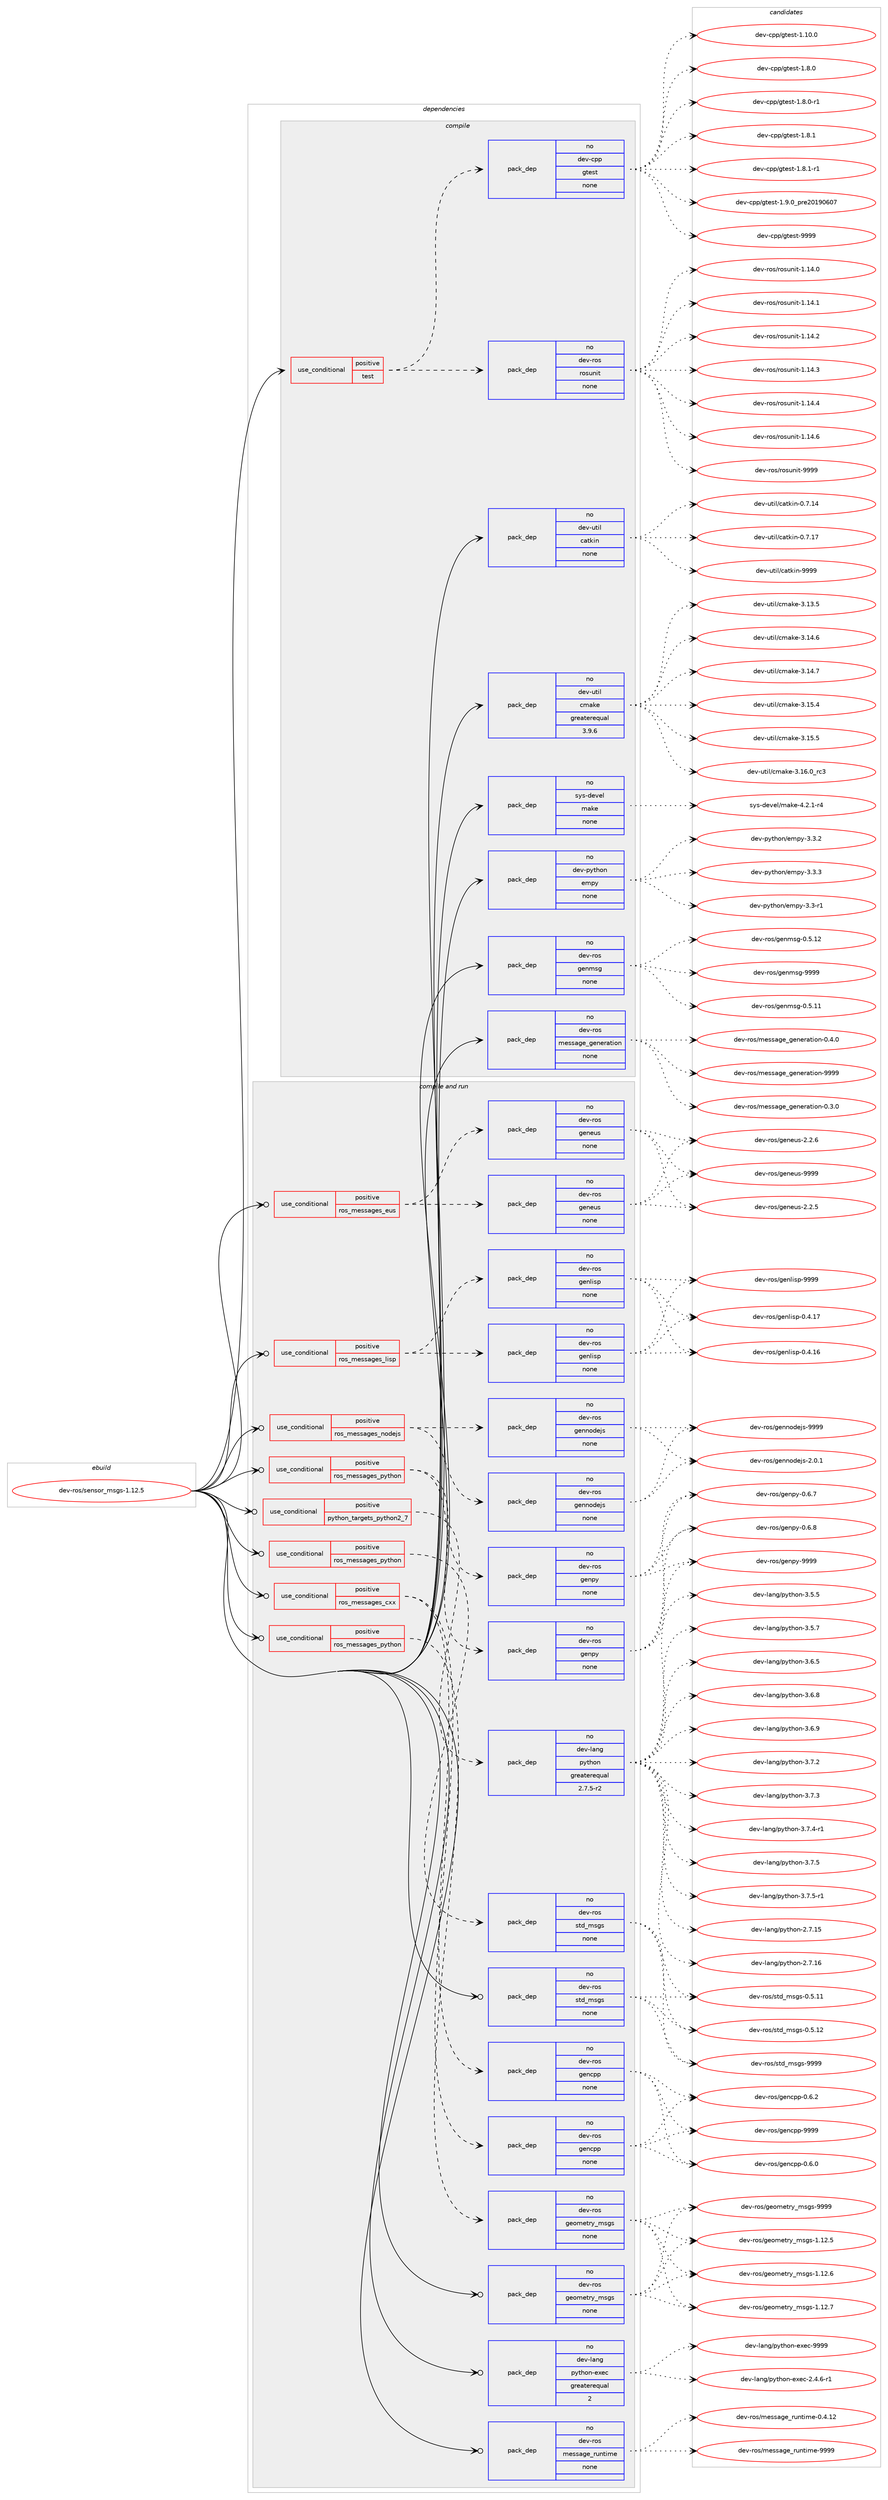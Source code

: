 digraph prolog {

# *************
# Graph options
# *************

newrank=true;
concentrate=true;
compound=true;
graph [rankdir=LR,fontname=Helvetica,fontsize=10,ranksep=1.5];#, ranksep=2.5, nodesep=0.2];
edge  [arrowhead=vee];
node  [fontname=Helvetica,fontsize=10];

# **********
# The ebuild
# **********

subgraph cluster_leftcol {
color=gray;
rank=same;
label=<<i>ebuild</i>>;
id [label="dev-ros/sensor_msgs-1.12.5", color=red, width=4, href="../dev-ros/sensor_msgs-1.12.5.svg"];
}

# ****************
# The dependencies
# ****************

subgraph cluster_midcol {
color=gray;
label=<<i>dependencies</i>>;
subgraph cluster_compile {
fillcolor="#eeeeee";
style=filled;
label=<<i>compile</i>>;
subgraph cond155385 {
dependency666974 [label=<<TABLE BORDER="0" CELLBORDER="1" CELLSPACING="0" CELLPADDING="4"><TR><TD ROWSPAN="3" CELLPADDING="10">use_conditional</TD></TR><TR><TD>positive</TD></TR><TR><TD>test</TD></TR></TABLE>>, shape=none, color=red];
subgraph pack499683 {
dependency666975 [label=<<TABLE BORDER="0" CELLBORDER="1" CELLSPACING="0" CELLPADDING="4" WIDTH="220"><TR><TD ROWSPAN="6" CELLPADDING="30">pack_dep</TD></TR><TR><TD WIDTH="110">no</TD></TR><TR><TD>dev-cpp</TD></TR><TR><TD>gtest</TD></TR><TR><TD>none</TD></TR><TR><TD></TD></TR></TABLE>>, shape=none, color=blue];
}
dependency666974:e -> dependency666975:w [weight=20,style="dashed",arrowhead="vee"];
subgraph pack499684 {
dependency666976 [label=<<TABLE BORDER="0" CELLBORDER="1" CELLSPACING="0" CELLPADDING="4" WIDTH="220"><TR><TD ROWSPAN="6" CELLPADDING="30">pack_dep</TD></TR><TR><TD WIDTH="110">no</TD></TR><TR><TD>dev-ros</TD></TR><TR><TD>rosunit</TD></TR><TR><TD>none</TD></TR><TR><TD></TD></TR></TABLE>>, shape=none, color=blue];
}
dependency666974:e -> dependency666976:w [weight=20,style="dashed",arrowhead="vee"];
}
id:e -> dependency666974:w [weight=20,style="solid",arrowhead="vee"];
subgraph pack499685 {
dependency666977 [label=<<TABLE BORDER="0" CELLBORDER="1" CELLSPACING="0" CELLPADDING="4" WIDTH="220"><TR><TD ROWSPAN="6" CELLPADDING="30">pack_dep</TD></TR><TR><TD WIDTH="110">no</TD></TR><TR><TD>dev-python</TD></TR><TR><TD>empy</TD></TR><TR><TD>none</TD></TR><TR><TD></TD></TR></TABLE>>, shape=none, color=blue];
}
id:e -> dependency666977:w [weight=20,style="solid",arrowhead="vee"];
subgraph pack499686 {
dependency666978 [label=<<TABLE BORDER="0" CELLBORDER="1" CELLSPACING="0" CELLPADDING="4" WIDTH="220"><TR><TD ROWSPAN="6" CELLPADDING="30">pack_dep</TD></TR><TR><TD WIDTH="110">no</TD></TR><TR><TD>dev-ros</TD></TR><TR><TD>genmsg</TD></TR><TR><TD>none</TD></TR><TR><TD></TD></TR></TABLE>>, shape=none, color=blue];
}
id:e -> dependency666978:w [weight=20,style="solid",arrowhead="vee"];
subgraph pack499687 {
dependency666979 [label=<<TABLE BORDER="0" CELLBORDER="1" CELLSPACING="0" CELLPADDING="4" WIDTH="220"><TR><TD ROWSPAN="6" CELLPADDING="30">pack_dep</TD></TR><TR><TD WIDTH="110">no</TD></TR><TR><TD>dev-ros</TD></TR><TR><TD>message_generation</TD></TR><TR><TD>none</TD></TR><TR><TD></TD></TR></TABLE>>, shape=none, color=blue];
}
id:e -> dependency666979:w [weight=20,style="solid",arrowhead="vee"];
subgraph pack499688 {
dependency666980 [label=<<TABLE BORDER="0" CELLBORDER="1" CELLSPACING="0" CELLPADDING="4" WIDTH="220"><TR><TD ROWSPAN="6" CELLPADDING="30">pack_dep</TD></TR><TR><TD WIDTH="110">no</TD></TR><TR><TD>dev-util</TD></TR><TR><TD>catkin</TD></TR><TR><TD>none</TD></TR><TR><TD></TD></TR></TABLE>>, shape=none, color=blue];
}
id:e -> dependency666980:w [weight=20,style="solid",arrowhead="vee"];
subgraph pack499689 {
dependency666981 [label=<<TABLE BORDER="0" CELLBORDER="1" CELLSPACING="0" CELLPADDING="4" WIDTH="220"><TR><TD ROWSPAN="6" CELLPADDING="30">pack_dep</TD></TR><TR><TD WIDTH="110">no</TD></TR><TR><TD>dev-util</TD></TR><TR><TD>cmake</TD></TR><TR><TD>greaterequal</TD></TR><TR><TD>3.9.6</TD></TR></TABLE>>, shape=none, color=blue];
}
id:e -> dependency666981:w [weight=20,style="solid",arrowhead="vee"];
subgraph pack499690 {
dependency666982 [label=<<TABLE BORDER="0" CELLBORDER="1" CELLSPACING="0" CELLPADDING="4" WIDTH="220"><TR><TD ROWSPAN="6" CELLPADDING="30">pack_dep</TD></TR><TR><TD WIDTH="110">no</TD></TR><TR><TD>sys-devel</TD></TR><TR><TD>make</TD></TR><TR><TD>none</TD></TR><TR><TD></TD></TR></TABLE>>, shape=none, color=blue];
}
id:e -> dependency666982:w [weight=20,style="solid",arrowhead="vee"];
}
subgraph cluster_compileandrun {
fillcolor="#eeeeee";
style=filled;
label=<<i>compile and run</i>>;
subgraph cond155386 {
dependency666983 [label=<<TABLE BORDER="0" CELLBORDER="1" CELLSPACING="0" CELLPADDING="4"><TR><TD ROWSPAN="3" CELLPADDING="10">use_conditional</TD></TR><TR><TD>positive</TD></TR><TR><TD>python_targets_python2_7</TD></TR></TABLE>>, shape=none, color=red];
subgraph pack499691 {
dependency666984 [label=<<TABLE BORDER="0" CELLBORDER="1" CELLSPACING="0" CELLPADDING="4" WIDTH="220"><TR><TD ROWSPAN="6" CELLPADDING="30">pack_dep</TD></TR><TR><TD WIDTH="110">no</TD></TR><TR><TD>dev-lang</TD></TR><TR><TD>python</TD></TR><TR><TD>greaterequal</TD></TR><TR><TD>2.7.5-r2</TD></TR></TABLE>>, shape=none, color=blue];
}
dependency666983:e -> dependency666984:w [weight=20,style="dashed",arrowhead="vee"];
}
id:e -> dependency666983:w [weight=20,style="solid",arrowhead="odotvee"];
subgraph cond155387 {
dependency666985 [label=<<TABLE BORDER="0" CELLBORDER="1" CELLSPACING="0" CELLPADDING="4"><TR><TD ROWSPAN="3" CELLPADDING="10">use_conditional</TD></TR><TR><TD>positive</TD></TR><TR><TD>ros_messages_cxx</TD></TR></TABLE>>, shape=none, color=red];
subgraph pack499692 {
dependency666986 [label=<<TABLE BORDER="0" CELLBORDER="1" CELLSPACING="0" CELLPADDING="4" WIDTH="220"><TR><TD ROWSPAN="6" CELLPADDING="30">pack_dep</TD></TR><TR><TD WIDTH="110">no</TD></TR><TR><TD>dev-ros</TD></TR><TR><TD>gencpp</TD></TR><TR><TD>none</TD></TR><TR><TD></TD></TR></TABLE>>, shape=none, color=blue];
}
dependency666985:e -> dependency666986:w [weight=20,style="dashed",arrowhead="vee"];
subgraph pack499693 {
dependency666987 [label=<<TABLE BORDER="0" CELLBORDER="1" CELLSPACING="0" CELLPADDING="4" WIDTH="220"><TR><TD ROWSPAN="6" CELLPADDING="30">pack_dep</TD></TR><TR><TD WIDTH="110">no</TD></TR><TR><TD>dev-ros</TD></TR><TR><TD>gencpp</TD></TR><TR><TD>none</TD></TR><TR><TD></TD></TR></TABLE>>, shape=none, color=blue];
}
dependency666985:e -> dependency666987:w [weight=20,style="dashed",arrowhead="vee"];
}
id:e -> dependency666985:w [weight=20,style="solid",arrowhead="odotvee"];
subgraph cond155388 {
dependency666988 [label=<<TABLE BORDER="0" CELLBORDER="1" CELLSPACING="0" CELLPADDING="4"><TR><TD ROWSPAN="3" CELLPADDING="10">use_conditional</TD></TR><TR><TD>positive</TD></TR><TR><TD>ros_messages_eus</TD></TR></TABLE>>, shape=none, color=red];
subgraph pack499694 {
dependency666989 [label=<<TABLE BORDER="0" CELLBORDER="1" CELLSPACING="0" CELLPADDING="4" WIDTH="220"><TR><TD ROWSPAN="6" CELLPADDING="30">pack_dep</TD></TR><TR><TD WIDTH="110">no</TD></TR><TR><TD>dev-ros</TD></TR><TR><TD>geneus</TD></TR><TR><TD>none</TD></TR><TR><TD></TD></TR></TABLE>>, shape=none, color=blue];
}
dependency666988:e -> dependency666989:w [weight=20,style="dashed",arrowhead="vee"];
subgraph pack499695 {
dependency666990 [label=<<TABLE BORDER="0" CELLBORDER="1" CELLSPACING="0" CELLPADDING="4" WIDTH="220"><TR><TD ROWSPAN="6" CELLPADDING="30">pack_dep</TD></TR><TR><TD WIDTH="110">no</TD></TR><TR><TD>dev-ros</TD></TR><TR><TD>geneus</TD></TR><TR><TD>none</TD></TR><TR><TD></TD></TR></TABLE>>, shape=none, color=blue];
}
dependency666988:e -> dependency666990:w [weight=20,style="dashed",arrowhead="vee"];
}
id:e -> dependency666988:w [weight=20,style="solid",arrowhead="odotvee"];
subgraph cond155389 {
dependency666991 [label=<<TABLE BORDER="0" CELLBORDER="1" CELLSPACING="0" CELLPADDING="4"><TR><TD ROWSPAN="3" CELLPADDING="10">use_conditional</TD></TR><TR><TD>positive</TD></TR><TR><TD>ros_messages_lisp</TD></TR></TABLE>>, shape=none, color=red];
subgraph pack499696 {
dependency666992 [label=<<TABLE BORDER="0" CELLBORDER="1" CELLSPACING="0" CELLPADDING="4" WIDTH="220"><TR><TD ROWSPAN="6" CELLPADDING="30">pack_dep</TD></TR><TR><TD WIDTH="110">no</TD></TR><TR><TD>dev-ros</TD></TR><TR><TD>genlisp</TD></TR><TR><TD>none</TD></TR><TR><TD></TD></TR></TABLE>>, shape=none, color=blue];
}
dependency666991:e -> dependency666992:w [weight=20,style="dashed",arrowhead="vee"];
subgraph pack499697 {
dependency666993 [label=<<TABLE BORDER="0" CELLBORDER="1" CELLSPACING="0" CELLPADDING="4" WIDTH="220"><TR><TD ROWSPAN="6" CELLPADDING="30">pack_dep</TD></TR><TR><TD WIDTH="110">no</TD></TR><TR><TD>dev-ros</TD></TR><TR><TD>genlisp</TD></TR><TR><TD>none</TD></TR><TR><TD></TD></TR></TABLE>>, shape=none, color=blue];
}
dependency666991:e -> dependency666993:w [weight=20,style="dashed",arrowhead="vee"];
}
id:e -> dependency666991:w [weight=20,style="solid",arrowhead="odotvee"];
subgraph cond155390 {
dependency666994 [label=<<TABLE BORDER="0" CELLBORDER="1" CELLSPACING="0" CELLPADDING="4"><TR><TD ROWSPAN="3" CELLPADDING="10">use_conditional</TD></TR><TR><TD>positive</TD></TR><TR><TD>ros_messages_nodejs</TD></TR></TABLE>>, shape=none, color=red];
subgraph pack499698 {
dependency666995 [label=<<TABLE BORDER="0" CELLBORDER="1" CELLSPACING="0" CELLPADDING="4" WIDTH="220"><TR><TD ROWSPAN="6" CELLPADDING="30">pack_dep</TD></TR><TR><TD WIDTH="110">no</TD></TR><TR><TD>dev-ros</TD></TR><TR><TD>gennodejs</TD></TR><TR><TD>none</TD></TR><TR><TD></TD></TR></TABLE>>, shape=none, color=blue];
}
dependency666994:e -> dependency666995:w [weight=20,style="dashed",arrowhead="vee"];
subgraph pack499699 {
dependency666996 [label=<<TABLE BORDER="0" CELLBORDER="1" CELLSPACING="0" CELLPADDING="4" WIDTH="220"><TR><TD ROWSPAN="6" CELLPADDING="30">pack_dep</TD></TR><TR><TD WIDTH="110">no</TD></TR><TR><TD>dev-ros</TD></TR><TR><TD>gennodejs</TD></TR><TR><TD>none</TD></TR><TR><TD></TD></TR></TABLE>>, shape=none, color=blue];
}
dependency666994:e -> dependency666996:w [weight=20,style="dashed",arrowhead="vee"];
}
id:e -> dependency666994:w [weight=20,style="solid",arrowhead="odotvee"];
subgraph cond155391 {
dependency666997 [label=<<TABLE BORDER="0" CELLBORDER="1" CELLSPACING="0" CELLPADDING="4"><TR><TD ROWSPAN="3" CELLPADDING="10">use_conditional</TD></TR><TR><TD>positive</TD></TR><TR><TD>ros_messages_python</TD></TR></TABLE>>, shape=none, color=red];
subgraph pack499700 {
dependency666998 [label=<<TABLE BORDER="0" CELLBORDER="1" CELLSPACING="0" CELLPADDING="4" WIDTH="220"><TR><TD ROWSPAN="6" CELLPADDING="30">pack_dep</TD></TR><TR><TD WIDTH="110">no</TD></TR><TR><TD>dev-ros</TD></TR><TR><TD>genpy</TD></TR><TR><TD>none</TD></TR><TR><TD></TD></TR></TABLE>>, shape=none, color=blue];
}
dependency666997:e -> dependency666998:w [weight=20,style="dashed",arrowhead="vee"];
subgraph pack499701 {
dependency666999 [label=<<TABLE BORDER="0" CELLBORDER="1" CELLSPACING="0" CELLPADDING="4" WIDTH="220"><TR><TD ROWSPAN="6" CELLPADDING="30">pack_dep</TD></TR><TR><TD WIDTH="110">no</TD></TR><TR><TD>dev-ros</TD></TR><TR><TD>genpy</TD></TR><TR><TD>none</TD></TR><TR><TD></TD></TR></TABLE>>, shape=none, color=blue];
}
dependency666997:e -> dependency666999:w [weight=20,style="dashed",arrowhead="vee"];
}
id:e -> dependency666997:w [weight=20,style="solid",arrowhead="odotvee"];
subgraph cond155392 {
dependency667000 [label=<<TABLE BORDER="0" CELLBORDER="1" CELLSPACING="0" CELLPADDING="4"><TR><TD ROWSPAN="3" CELLPADDING="10">use_conditional</TD></TR><TR><TD>positive</TD></TR><TR><TD>ros_messages_python</TD></TR></TABLE>>, shape=none, color=red];
subgraph pack499702 {
dependency667001 [label=<<TABLE BORDER="0" CELLBORDER="1" CELLSPACING="0" CELLPADDING="4" WIDTH="220"><TR><TD ROWSPAN="6" CELLPADDING="30">pack_dep</TD></TR><TR><TD WIDTH="110">no</TD></TR><TR><TD>dev-ros</TD></TR><TR><TD>geometry_msgs</TD></TR><TR><TD>none</TD></TR><TR><TD></TD></TR></TABLE>>, shape=none, color=blue];
}
dependency667000:e -> dependency667001:w [weight=20,style="dashed",arrowhead="vee"];
}
id:e -> dependency667000:w [weight=20,style="solid",arrowhead="odotvee"];
subgraph cond155393 {
dependency667002 [label=<<TABLE BORDER="0" CELLBORDER="1" CELLSPACING="0" CELLPADDING="4"><TR><TD ROWSPAN="3" CELLPADDING="10">use_conditional</TD></TR><TR><TD>positive</TD></TR><TR><TD>ros_messages_python</TD></TR></TABLE>>, shape=none, color=red];
subgraph pack499703 {
dependency667003 [label=<<TABLE BORDER="0" CELLBORDER="1" CELLSPACING="0" CELLPADDING="4" WIDTH="220"><TR><TD ROWSPAN="6" CELLPADDING="30">pack_dep</TD></TR><TR><TD WIDTH="110">no</TD></TR><TR><TD>dev-ros</TD></TR><TR><TD>std_msgs</TD></TR><TR><TD>none</TD></TR><TR><TD></TD></TR></TABLE>>, shape=none, color=blue];
}
dependency667002:e -> dependency667003:w [weight=20,style="dashed",arrowhead="vee"];
}
id:e -> dependency667002:w [weight=20,style="solid",arrowhead="odotvee"];
subgraph pack499704 {
dependency667004 [label=<<TABLE BORDER="0" CELLBORDER="1" CELLSPACING="0" CELLPADDING="4" WIDTH="220"><TR><TD ROWSPAN="6" CELLPADDING="30">pack_dep</TD></TR><TR><TD WIDTH="110">no</TD></TR><TR><TD>dev-lang</TD></TR><TR><TD>python-exec</TD></TR><TR><TD>greaterequal</TD></TR><TR><TD>2</TD></TR></TABLE>>, shape=none, color=blue];
}
id:e -> dependency667004:w [weight=20,style="solid",arrowhead="odotvee"];
subgraph pack499705 {
dependency667005 [label=<<TABLE BORDER="0" CELLBORDER="1" CELLSPACING="0" CELLPADDING="4" WIDTH="220"><TR><TD ROWSPAN="6" CELLPADDING="30">pack_dep</TD></TR><TR><TD WIDTH="110">no</TD></TR><TR><TD>dev-ros</TD></TR><TR><TD>geometry_msgs</TD></TR><TR><TD>none</TD></TR><TR><TD></TD></TR></TABLE>>, shape=none, color=blue];
}
id:e -> dependency667005:w [weight=20,style="solid",arrowhead="odotvee"];
subgraph pack499706 {
dependency667006 [label=<<TABLE BORDER="0" CELLBORDER="1" CELLSPACING="0" CELLPADDING="4" WIDTH="220"><TR><TD ROWSPAN="6" CELLPADDING="30">pack_dep</TD></TR><TR><TD WIDTH="110">no</TD></TR><TR><TD>dev-ros</TD></TR><TR><TD>message_runtime</TD></TR><TR><TD>none</TD></TR><TR><TD></TD></TR></TABLE>>, shape=none, color=blue];
}
id:e -> dependency667006:w [weight=20,style="solid",arrowhead="odotvee"];
subgraph pack499707 {
dependency667007 [label=<<TABLE BORDER="0" CELLBORDER="1" CELLSPACING="0" CELLPADDING="4" WIDTH="220"><TR><TD ROWSPAN="6" CELLPADDING="30">pack_dep</TD></TR><TR><TD WIDTH="110">no</TD></TR><TR><TD>dev-ros</TD></TR><TR><TD>std_msgs</TD></TR><TR><TD>none</TD></TR><TR><TD></TD></TR></TABLE>>, shape=none, color=blue];
}
id:e -> dependency667007:w [weight=20,style="solid",arrowhead="odotvee"];
}
subgraph cluster_run {
fillcolor="#eeeeee";
style=filled;
label=<<i>run</i>>;
}
}

# **************
# The candidates
# **************

subgraph cluster_choices {
rank=same;
color=gray;
label=<<i>candidates</i>>;

subgraph choice499683 {
color=black;
nodesep=1;
choice10010111845991121124710311610111511645494649484648 [label="dev-cpp/gtest-1.10.0", color=red, width=4,href="../dev-cpp/gtest-1.10.0.svg"];
choice100101118459911211247103116101115116454946564648 [label="dev-cpp/gtest-1.8.0", color=red, width=4,href="../dev-cpp/gtest-1.8.0.svg"];
choice1001011184599112112471031161011151164549465646484511449 [label="dev-cpp/gtest-1.8.0-r1", color=red, width=4,href="../dev-cpp/gtest-1.8.0-r1.svg"];
choice100101118459911211247103116101115116454946564649 [label="dev-cpp/gtest-1.8.1", color=red, width=4,href="../dev-cpp/gtest-1.8.1.svg"];
choice1001011184599112112471031161011151164549465646494511449 [label="dev-cpp/gtest-1.8.1-r1", color=red, width=4,href="../dev-cpp/gtest-1.8.1-r1.svg"];
choice100101118459911211247103116101115116454946574648951121141015048495748544855 [label="dev-cpp/gtest-1.9.0_pre20190607", color=red, width=4,href="../dev-cpp/gtest-1.9.0_pre20190607.svg"];
choice1001011184599112112471031161011151164557575757 [label="dev-cpp/gtest-9999", color=red, width=4,href="../dev-cpp/gtest-9999.svg"];
dependency666975:e -> choice10010111845991121124710311610111511645494649484648:w [style=dotted,weight="100"];
dependency666975:e -> choice100101118459911211247103116101115116454946564648:w [style=dotted,weight="100"];
dependency666975:e -> choice1001011184599112112471031161011151164549465646484511449:w [style=dotted,weight="100"];
dependency666975:e -> choice100101118459911211247103116101115116454946564649:w [style=dotted,weight="100"];
dependency666975:e -> choice1001011184599112112471031161011151164549465646494511449:w [style=dotted,weight="100"];
dependency666975:e -> choice100101118459911211247103116101115116454946574648951121141015048495748544855:w [style=dotted,weight="100"];
dependency666975:e -> choice1001011184599112112471031161011151164557575757:w [style=dotted,weight="100"];
}
subgraph choice499684 {
color=black;
nodesep=1;
choice100101118451141111154711411111511711010511645494649524648 [label="dev-ros/rosunit-1.14.0", color=red, width=4,href="../dev-ros/rosunit-1.14.0.svg"];
choice100101118451141111154711411111511711010511645494649524649 [label="dev-ros/rosunit-1.14.1", color=red, width=4,href="../dev-ros/rosunit-1.14.1.svg"];
choice100101118451141111154711411111511711010511645494649524650 [label="dev-ros/rosunit-1.14.2", color=red, width=4,href="../dev-ros/rosunit-1.14.2.svg"];
choice100101118451141111154711411111511711010511645494649524651 [label="dev-ros/rosunit-1.14.3", color=red, width=4,href="../dev-ros/rosunit-1.14.3.svg"];
choice100101118451141111154711411111511711010511645494649524652 [label="dev-ros/rosunit-1.14.4", color=red, width=4,href="../dev-ros/rosunit-1.14.4.svg"];
choice100101118451141111154711411111511711010511645494649524654 [label="dev-ros/rosunit-1.14.6", color=red, width=4,href="../dev-ros/rosunit-1.14.6.svg"];
choice10010111845114111115471141111151171101051164557575757 [label="dev-ros/rosunit-9999", color=red, width=4,href="../dev-ros/rosunit-9999.svg"];
dependency666976:e -> choice100101118451141111154711411111511711010511645494649524648:w [style=dotted,weight="100"];
dependency666976:e -> choice100101118451141111154711411111511711010511645494649524649:w [style=dotted,weight="100"];
dependency666976:e -> choice100101118451141111154711411111511711010511645494649524650:w [style=dotted,weight="100"];
dependency666976:e -> choice100101118451141111154711411111511711010511645494649524651:w [style=dotted,weight="100"];
dependency666976:e -> choice100101118451141111154711411111511711010511645494649524652:w [style=dotted,weight="100"];
dependency666976:e -> choice100101118451141111154711411111511711010511645494649524654:w [style=dotted,weight="100"];
dependency666976:e -> choice10010111845114111115471141111151171101051164557575757:w [style=dotted,weight="100"];
}
subgraph choice499685 {
color=black;
nodesep=1;
choice1001011184511212111610411111047101109112121455146514511449 [label="dev-python/empy-3.3-r1", color=red, width=4,href="../dev-python/empy-3.3-r1.svg"];
choice1001011184511212111610411111047101109112121455146514650 [label="dev-python/empy-3.3.2", color=red, width=4,href="../dev-python/empy-3.3.2.svg"];
choice1001011184511212111610411111047101109112121455146514651 [label="dev-python/empy-3.3.3", color=red, width=4,href="../dev-python/empy-3.3.3.svg"];
dependency666977:e -> choice1001011184511212111610411111047101109112121455146514511449:w [style=dotted,weight="100"];
dependency666977:e -> choice1001011184511212111610411111047101109112121455146514650:w [style=dotted,weight="100"];
dependency666977:e -> choice1001011184511212111610411111047101109112121455146514651:w [style=dotted,weight="100"];
}
subgraph choice499686 {
color=black;
nodesep=1;
choice100101118451141111154710310111010911510345484653464949 [label="dev-ros/genmsg-0.5.11", color=red, width=4,href="../dev-ros/genmsg-0.5.11.svg"];
choice100101118451141111154710310111010911510345484653464950 [label="dev-ros/genmsg-0.5.12", color=red, width=4,href="../dev-ros/genmsg-0.5.12.svg"];
choice10010111845114111115471031011101091151034557575757 [label="dev-ros/genmsg-9999", color=red, width=4,href="../dev-ros/genmsg-9999.svg"];
dependency666978:e -> choice100101118451141111154710310111010911510345484653464949:w [style=dotted,weight="100"];
dependency666978:e -> choice100101118451141111154710310111010911510345484653464950:w [style=dotted,weight="100"];
dependency666978:e -> choice10010111845114111115471031011101091151034557575757:w [style=dotted,weight="100"];
}
subgraph choice499687 {
color=black;
nodesep=1;
choice1001011184511411111547109101115115971031019510310111010111497116105111110454846514648 [label="dev-ros/message_generation-0.3.0", color=red, width=4,href="../dev-ros/message_generation-0.3.0.svg"];
choice1001011184511411111547109101115115971031019510310111010111497116105111110454846524648 [label="dev-ros/message_generation-0.4.0", color=red, width=4,href="../dev-ros/message_generation-0.4.0.svg"];
choice10010111845114111115471091011151159710310195103101110101114971161051111104557575757 [label="dev-ros/message_generation-9999", color=red, width=4,href="../dev-ros/message_generation-9999.svg"];
dependency666979:e -> choice1001011184511411111547109101115115971031019510310111010111497116105111110454846514648:w [style=dotted,weight="100"];
dependency666979:e -> choice1001011184511411111547109101115115971031019510310111010111497116105111110454846524648:w [style=dotted,weight="100"];
dependency666979:e -> choice10010111845114111115471091011151159710310195103101110101114971161051111104557575757:w [style=dotted,weight="100"];
}
subgraph choice499688 {
color=black;
nodesep=1;
choice1001011184511711610510847999711610710511045484655464952 [label="dev-util/catkin-0.7.14", color=red, width=4,href="../dev-util/catkin-0.7.14.svg"];
choice1001011184511711610510847999711610710511045484655464955 [label="dev-util/catkin-0.7.17", color=red, width=4,href="../dev-util/catkin-0.7.17.svg"];
choice100101118451171161051084799971161071051104557575757 [label="dev-util/catkin-9999", color=red, width=4,href="../dev-util/catkin-9999.svg"];
dependency666980:e -> choice1001011184511711610510847999711610710511045484655464952:w [style=dotted,weight="100"];
dependency666980:e -> choice1001011184511711610510847999711610710511045484655464955:w [style=dotted,weight="100"];
dependency666980:e -> choice100101118451171161051084799971161071051104557575757:w [style=dotted,weight="100"];
}
subgraph choice499689 {
color=black;
nodesep=1;
choice1001011184511711610510847991099710710145514649514653 [label="dev-util/cmake-3.13.5", color=red, width=4,href="../dev-util/cmake-3.13.5.svg"];
choice1001011184511711610510847991099710710145514649524654 [label="dev-util/cmake-3.14.6", color=red, width=4,href="../dev-util/cmake-3.14.6.svg"];
choice1001011184511711610510847991099710710145514649524655 [label="dev-util/cmake-3.14.7", color=red, width=4,href="../dev-util/cmake-3.14.7.svg"];
choice1001011184511711610510847991099710710145514649534652 [label="dev-util/cmake-3.15.4", color=red, width=4,href="../dev-util/cmake-3.15.4.svg"];
choice1001011184511711610510847991099710710145514649534653 [label="dev-util/cmake-3.15.5", color=red, width=4,href="../dev-util/cmake-3.15.5.svg"];
choice1001011184511711610510847991099710710145514649544648951149951 [label="dev-util/cmake-3.16.0_rc3", color=red, width=4,href="../dev-util/cmake-3.16.0_rc3.svg"];
dependency666981:e -> choice1001011184511711610510847991099710710145514649514653:w [style=dotted,weight="100"];
dependency666981:e -> choice1001011184511711610510847991099710710145514649524654:w [style=dotted,weight="100"];
dependency666981:e -> choice1001011184511711610510847991099710710145514649524655:w [style=dotted,weight="100"];
dependency666981:e -> choice1001011184511711610510847991099710710145514649534652:w [style=dotted,weight="100"];
dependency666981:e -> choice1001011184511711610510847991099710710145514649534653:w [style=dotted,weight="100"];
dependency666981:e -> choice1001011184511711610510847991099710710145514649544648951149951:w [style=dotted,weight="100"];
}
subgraph choice499690 {
color=black;
nodesep=1;
choice1151211154510010111810110847109971071014552465046494511452 [label="sys-devel/make-4.2.1-r4", color=red, width=4,href="../sys-devel/make-4.2.1-r4.svg"];
dependency666982:e -> choice1151211154510010111810110847109971071014552465046494511452:w [style=dotted,weight="100"];
}
subgraph choice499691 {
color=black;
nodesep=1;
choice10010111845108971101034711212111610411111045504655464953 [label="dev-lang/python-2.7.15", color=red, width=4,href="../dev-lang/python-2.7.15.svg"];
choice10010111845108971101034711212111610411111045504655464954 [label="dev-lang/python-2.7.16", color=red, width=4,href="../dev-lang/python-2.7.16.svg"];
choice100101118451089711010347112121116104111110455146534653 [label="dev-lang/python-3.5.5", color=red, width=4,href="../dev-lang/python-3.5.5.svg"];
choice100101118451089711010347112121116104111110455146534655 [label="dev-lang/python-3.5.7", color=red, width=4,href="../dev-lang/python-3.5.7.svg"];
choice100101118451089711010347112121116104111110455146544653 [label="dev-lang/python-3.6.5", color=red, width=4,href="../dev-lang/python-3.6.5.svg"];
choice100101118451089711010347112121116104111110455146544656 [label="dev-lang/python-3.6.8", color=red, width=4,href="../dev-lang/python-3.6.8.svg"];
choice100101118451089711010347112121116104111110455146544657 [label="dev-lang/python-3.6.9", color=red, width=4,href="../dev-lang/python-3.6.9.svg"];
choice100101118451089711010347112121116104111110455146554650 [label="dev-lang/python-3.7.2", color=red, width=4,href="../dev-lang/python-3.7.2.svg"];
choice100101118451089711010347112121116104111110455146554651 [label="dev-lang/python-3.7.3", color=red, width=4,href="../dev-lang/python-3.7.3.svg"];
choice1001011184510897110103471121211161041111104551465546524511449 [label="dev-lang/python-3.7.4-r1", color=red, width=4,href="../dev-lang/python-3.7.4-r1.svg"];
choice100101118451089711010347112121116104111110455146554653 [label="dev-lang/python-3.7.5", color=red, width=4,href="../dev-lang/python-3.7.5.svg"];
choice1001011184510897110103471121211161041111104551465546534511449 [label="dev-lang/python-3.7.5-r1", color=red, width=4,href="../dev-lang/python-3.7.5-r1.svg"];
dependency666984:e -> choice10010111845108971101034711212111610411111045504655464953:w [style=dotted,weight="100"];
dependency666984:e -> choice10010111845108971101034711212111610411111045504655464954:w [style=dotted,weight="100"];
dependency666984:e -> choice100101118451089711010347112121116104111110455146534653:w [style=dotted,weight="100"];
dependency666984:e -> choice100101118451089711010347112121116104111110455146534655:w [style=dotted,weight="100"];
dependency666984:e -> choice100101118451089711010347112121116104111110455146544653:w [style=dotted,weight="100"];
dependency666984:e -> choice100101118451089711010347112121116104111110455146544656:w [style=dotted,weight="100"];
dependency666984:e -> choice100101118451089711010347112121116104111110455146544657:w [style=dotted,weight="100"];
dependency666984:e -> choice100101118451089711010347112121116104111110455146554650:w [style=dotted,weight="100"];
dependency666984:e -> choice100101118451089711010347112121116104111110455146554651:w [style=dotted,weight="100"];
dependency666984:e -> choice1001011184510897110103471121211161041111104551465546524511449:w [style=dotted,weight="100"];
dependency666984:e -> choice100101118451089711010347112121116104111110455146554653:w [style=dotted,weight="100"];
dependency666984:e -> choice1001011184510897110103471121211161041111104551465546534511449:w [style=dotted,weight="100"];
}
subgraph choice499692 {
color=black;
nodesep=1;
choice100101118451141111154710310111099112112454846544648 [label="dev-ros/gencpp-0.6.0", color=red, width=4,href="../dev-ros/gencpp-0.6.0.svg"];
choice100101118451141111154710310111099112112454846544650 [label="dev-ros/gencpp-0.6.2", color=red, width=4,href="../dev-ros/gencpp-0.6.2.svg"];
choice1001011184511411111547103101110991121124557575757 [label="dev-ros/gencpp-9999", color=red, width=4,href="../dev-ros/gencpp-9999.svg"];
dependency666986:e -> choice100101118451141111154710310111099112112454846544648:w [style=dotted,weight="100"];
dependency666986:e -> choice100101118451141111154710310111099112112454846544650:w [style=dotted,weight="100"];
dependency666986:e -> choice1001011184511411111547103101110991121124557575757:w [style=dotted,weight="100"];
}
subgraph choice499693 {
color=black;
nodesep=1;
choice100101118451141111154710310111099112112454846544648 [label="dev-ros/gencpp-0.6.0", color=red, width=4,href="../dev-ros/gencpp-0.6.0.svg"];
choice100101118451141111154710310111099112112454846544650 [label="dev-ros/gencpp-0.6.2", color=red, width=4,href="../dev-ros/gencpp-0.6.2.svg"];
choice1001011184511411111547103101110991121124557575757 [label="dev-ros/gencpp-9999", color=red, width=4,href="../dev-ros/gencpp-9999.svg"];
dependency666987:e -> choice100101118451141111154710310111099112112454846544648:w [style=dotted,weight="100"];
dependency666987:e -> choice100101118451141111154710310111099112112454846544650:w [style=dotted,weight="100"];
dependency666987:e -> choice1001011184511411111547103101110991121124557575757:w [style=dotted,weight="100"];
}
subgraph choice499694 {
color=black;
nodesep=1;
choice1001011184511411111547103101110101117115455046504653 [label="dev-ros/geneus-2.2.5", color=red, width=4,href="../dev-ros/geneus-2.2.5.svg"];
choice1001011184511411111547103101110101117115455046504654 [label="dev-ros/geneus-2.2.6", color=red, width=4,href="../dev-ros/geneus-2.2.6.svg"];
choice10010111845114111115471031011101011171154557575757 [label="dev-ros/geneus-9999", color=red, width=4,href="../dev-ros/geneus-9999.svg"];
dependency666989:e -> choice1001011184511411111547103101110101117115455046504653:w [style=dotted,weight="100"];
dependency666989:e -> choice1001011184511411111547103101110101117115455046504654:w [style=dotted,weight="100"];
dependency666989:e -> choice10010111845114111115471031011101011171154557575757:w [style=dotted,weight="100"];
}
subgraph choice499695 {
color=black;
nodesep=1;
choice1001011184511411111547103101110101117115455046504653 [label="dev-ros/geneus-2.2.5", color=red, width=4,href="../dev-ros/geneus-2.2.5.svg"];
choice1001011184511411111547103101110101117115455046504654 [label="dev-ros/geneus-2.2.6", color=red, width=4,href="../dev-ros/geneus-2.2.6.svg"];
choice10010111845114111115471031011101011171154557575757 [label="dev-ros/geneus-9999", color=red, width=4,href="../dev-ros/geneus-9999.svg"];
dependency666990:e -> choice1001011184511411111547103101110101117115455046504653:w [style=dotted,weight="100"];
dependency666990:e -> choice1001011184511411111547103101110101117115455046504654:w [style=dotted,weight="100"];
dependency666990:e -> choice10010111845114111115471031011101011171154557575757:w [style=dotted,weight="100"];
}
subgraph choice499696 {
color=black;
nodesep=1;
choice100101118451141111154710310111010810511511245484652464954 [label="dev-ros/genlisp-0.4.16", color=red, width=4,href="../dev-ros/genlisp-0.4.16.svg"];
choice100101118451141111154710310111010810511511245484652464955 [label="dev-ros/genlisp-0.4.17", color=red, width=4,href="../dev-ros/genlisp-0.4.17.svg"];
choice10010111845114111115471031011101081051151124557575757 [label="dev-ros/genlisp-9999", color=red, width=4,href="../dev-ros/genlisp-9999.svg"];
dependency666992:e -> choice100101118451141111154710310111010810511511245484652464954:w [style=dotted,weight="100"];
dependency666992:e -> choice100101118451141111154710310111010810511511245484652464955:w [style=dotted,weight="100"];
dependency666992:e -> choice10010111845114111115471031011101081051151124557575757:w [style=dotted,weight="100"];
}
subgraph choice499697 {
color=black;
nodesep=1;
choice100101118451141111154710310111010810511511245484652464954 [label="dev-ros/genlisp-0.4.16", color=red, width=4,href="../dev-ros/genlisp-0.4.16.svg"];
choice100101118451141111154710310111010810511511245484652464955 [label="dev-ros/genlisp-0.4.17", color=red, width=4,href="../dev-ros/genlisp-0.4.17.svg"];
choice10010111845114111115471031011101081051151124557575757 [label="dev-ros/genlisp-9999", color=red, width=4,href="../dev-ros/genlisp-9999.svg"];
dependency666993:e -> choice100101118451141111154710310111010810511511245484652464954:w [style=dotted,weight="100"];
dependency666993:e -> choice100101118451141111154710310111010810511511245484652464955:w [style=dotted,weight="100"];
dependency666993:e -> choice10010111845114111115471031011101081051151124557575757:w [style=dotted,weight="100"];
}
subgraph choice499698 {
color=black;
nodesep=1;
choice1001011184511411111547103101110110111100101106115455046484649 [label="dev-ros/gennodejs-2.0.1", color=red, width=4,href="../dev-ros/gennodejs-2.0.1.svg"];
choice10010111845114111115471031011101101111001011061154557575757 [label="dev-ros/gennodejs-9999", color=red, width=4,href="../dev-ros/gennodejs-9999.svg"];
dependency666995:e -> choice1001011184511411111547103101110110111100101106115455046484649:w [style=dotted,weight="100"];
dependency666995:e -> choice10010111845114111115471031011101101111001011061154557575757:w [style=dotted,weight="100"];
}
subgraph choice499699 {
color=black;
nodesep=1;
choice1001011184511411111547103101110110111100101106115455046484649 [label="dev-ros/gennodejs-2.0.1", color=red, width=4,href="../dev-ros/gennodejs-2.0.1.svg"];
choice10010111845114111115471031011101101111001011061154557575757 [label="dev-ros/gennodejs-9999", color=red, width=4,href="../dev-ros/gennodejs-9999.svg"];
dependency666996:e -> choice1001011184511411111547103101110110111100101106115455046484649:w [style=dotted,weight="100"];
dependency666996:e -> choice10010111845114111115471031011101101111001011061154557575757:w [style=dotted,weight="100"];
}
subgraph choice499700 {
color=black;
nodesep=1;
choice1001011184511411111547103101110112121454846544655 [label="dev-ros/genpy-0.6.7", color=red, width=4,href="../dev-ros/genpy-0.6.7.svg"];
choice1001011184511411111547103101110112121454846544656 [label="dev-ros/genpy-0.6.8", color=red, width=4,href="../dev-ros/genpy-0.6.8.svg"];
choice10010111845114111115471031011101121214557575757 [label="dev-ros/genpy-9999", color=red, width=4,href="../dev-ros/genpy-9999.svg"];
dependency666998:e -> choice1001011184511411111547103101110112121454846544655:w [style=dotted,weight="100"];
dependency666998:e -> choice1001011184511411111547103101110112121454846544656:w [style=dotted,weight="100"];
dependency666998:e -> choice10010111845114111115471031011101121214557575757:w [style=dotted,weight="100"];
}
subgraph choice499701 {
color=black;
nodesep=1;
choice1001011184511411111547103101110112121454846544655 [label="dev-ros/genpy-0.6.7", color=red, width=4,href="../dev-ros/genpy-0.6.7.svg"];
choice1001011184511411111547103101110112121454846544656 [label="dev-ros/genpy-0.6.8", color=red, width=4,href="../dev-ros/genpy-0.6.8.svg"];
choice10010111845114111115471031011101121214557575757 [label="dev-ros/genpy-9999", color=red, width=4,href="../dev-ros/genpy-9999.svg"];
dependency666999:e -> choice1001011184511411111547103101110112121454846544655:w [style=dotted,weight="100"];
dependency666999:e -> choice1001011184511411111547103101110112121454846544656:w [style=dotted,weight="100"];
dependency666999:e -> choice10010111845114111115471031011101121214557575757:w [style=dotted,weight="100"];
}
subgraph choice499702 {
color=black;
nodesep=1;
choice10010111845114111115471031011111091011161141219510911510311545494649504653 [label="dev-ros/geometry_msgs-1.12.5", color=red, width=4,href="../dev-ros/geometry_msgs-1.12.5.svg"];
choice10010111845114111115471031011111091011161141219510911510311545494649504654 [label="dev-ros/geometry_msgs-1.12.6", color=red, width=4,href="../dev-ros/geometry_msgs-1.12.6.svg"];
choice10010111845114111115471031011111091011161141219510911510311545494649504655 [label="dev-ros/geometry_msgs-1.12.7", color=red, width=4,href="../dev-ros/geometry_msgs-1.12.7.svg"];
choice1001011184511411111547103101111109101116114121951091151031154557575757 [label="dev-ros/geometry_msgs-9999", color=red, width=4,href="../dev-ros/geometry_msgs-9999.svg"];
dependency667001:e -> choice10010111845114111115471031011111091011161141219510911510311545494649504653:w [style=dotted,weight="100"];
dependency667001:e -> choice10010111845114111115471031011111091011161141219510911510311545494649504654:w [style=dotted,weight="100"];
dependency667001:e -> choice10010111845114111115471031011111091011161141219510911510311545494649504655:w [style=dotted,weight="100"];
dependency667001:e -> choice1001011184511411111547103101111109101116114121951091151031154557575757:w [style=dotted,weight="100"];
}
subgraph choice499703 {
color=black;
nodesep=1;
choice10010111845114111115471151161009510911510311545484653464949 [label="dev-ros/std_msgs-0.5.11", color=red, width=4,href="../dev-ros/std_msgs-0.5.11.svg"];
choice10010111845114111115471151161009510911510311545484653464950 [label="dev-ros/std_msgs-0.5.12", color=red, width=4,href="../dev-ros/std_msgs-0.5.12.svg"];
choice1001011184511411111547115116100951091151031154557575757 [label="dev-ros/std_msgs-9999", color=red, width=4,href="../dev-ros/std_msgs-9999.svg"];
dependency667003:e -> choice10010111845114111115471151161009510911510311545484653464949:w [style=dotted,weight="100"];
dependency667003:e -> choice10010111845114111115471151161009510911510311545484653464950:w [style=dotted,weight="100"];
dependency667003:e -> choice1001011184511411111547115116100951091151031154557575757:w [style=dotted,weight="100"];
}
subgraph choice499704 {
color=black;
nodesep=1;
choice10010111845108971101034711212111610411111045101120101994550465246544511449 [label="dev-lang/python-exec-2.4.6-r1", color=red, width=4,href="../dev-lang/python-exec-2.4.6-r1.svg"];
choice10010111845108971101034711212111610411111045101120101994557575757 [label="dev-lang/python-exec-9999", color=red, width=4,href="../dev-lang/python-exec-9999.svg"];
dependency667004:e -> choice10010111845108971101034711212111610411111045101120101994550465246544511449:w [style=dotted,weight="100"];
dependency667004:e -> choice10010111845108971101034711212111610411111045101120101994557575757:w [style=dotted,weight="100"];
}
subgraph choice499705 {
color=black;
nodesep=1;
choice10010111845114111115471031011111091011161141219510911510311545494649504653 [label="dev-ros/geometry_msgs-1.12.5", color=red, width=4,href="../dev-ros/geometry_msgs-1.12.5.svg"];
choice10010111845114111115471031011111091011161141219510911510311545494649504654 [label="dev-ros/geometry_msgs-1.12.6", color=red, width=4,href="../dev-ros/geometry_msgs-1.12.6.svg"];
choice10010111845114111115471031011111091011161141219510911510311545494649504655 [label="dev-ros/geometry_msgs-1.12.7", color=red, width=4,href="../dev-ros/geometry_msgs-1.12.7.svg"];
choice1001011184511411111547103101111109101116114121951091151031154557575757 [label="dev-ros/geometry_msgs-9999", color=red, width=4,href="../dev-ros/geometry_msgs-9999.svg"];
dependency667005:e -> choice10010111845114111115471031011111091011161141219510911510311545494649504653:w [style=dotted,weight="100"];
dependency667005:e -> choice10010111845114111115471031011111091011161141219510911510311545494649504654:w [style=dotted,weight="100"];
dependency667005:e -> choice10010111845114111115471031011111091011161141219510911510311545494649504655:w [style=dotted,weight="100"];
dependency667005:e -> choice1001011184511411111547103101111109101116114121951091151031154557575757:w [style=dotted,weight="100"];
}
subgraph choice499706 {
color=black;
nodesep=1;
choice1001011184511411111547109101115115971031019511411711011610510910145484652464950 [label="dev-ros/message_runtime-0.4.12", color=red, width=4,href="../dev-ros/message_runtime-0.4.12.svg"];
choice100101118451141111154710910111511597103101951141171101161051091014557575757 [label="dev-ros/message_runtime-9999", color=red, width=4,href="../dev-ros/message_runtime-9999.svg"];
dependency667006:e -> choice1001011184511411111547109101115115971031019511411711011610510910145484652464950:w [style=dotted,weight="100"];
dependency667006:e -> choice100101118451141111154710910111511597103101951141171101161051091014557575757:w [style=dotted,weight="100"];
}
subgraph choice499707 {
color=black;
nodesep=1;
choice10010111845114111115471151161009510911510311545484653464949 [label="dev-ros/std_msgs-0.5.11", color=red, width=4,href="../dev-ros/std_msgs-0.5.11.svg"];
choice10010111845114111115471151161009510911510311545484653464950 [label="dev-ros/std_msgs-0.5.12", color=red, width=4,href="../dev-ros/std_msgs-0.5.12.svg"];
choice1001011184511411111547115116100951091151031154557575757 [label="dev-ros/std_msgs-9999", color=red, width=4,href="../dev-ros/std_msgs-9999.svg"];
dependency667007:e -> choice10010111845114111115471151161009510911510311545484653464949:w [style=dotted,weight="100"];
dependency667007:e -> choice10010111845114111115471151161009510911510311545484653464950:w [style=dotted,weight="100"];
dependency667007:e -> choice1001011184511411111547115116100951091151031154557575757:w [style=dotted,weight="100"];
}
}

}
